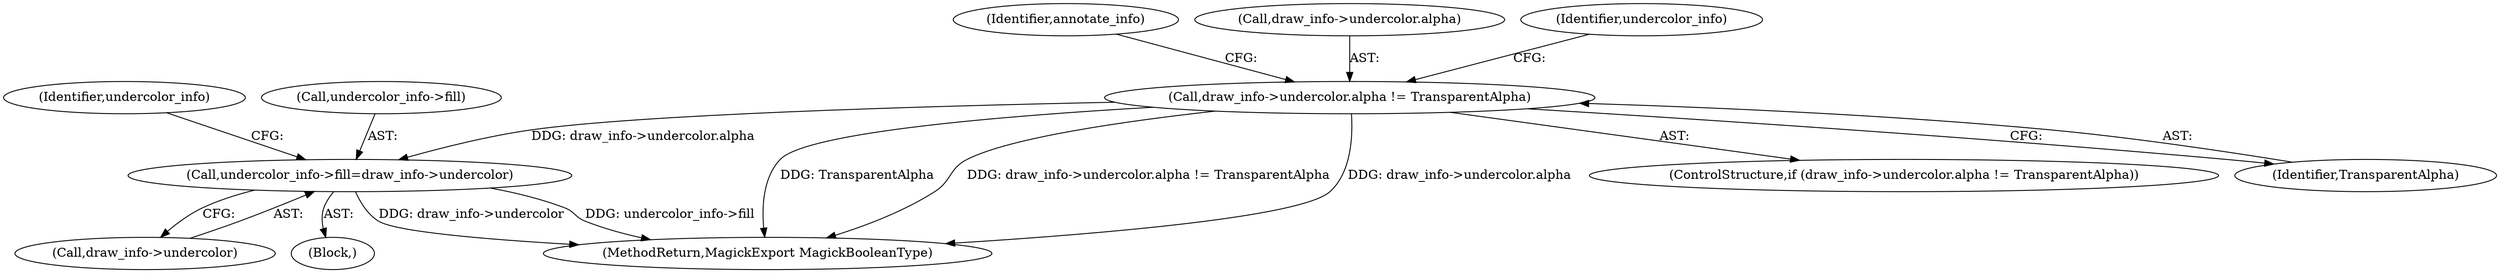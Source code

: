 digraph "0_ImageMagick_f595a1985233c399a05c0c37cc41de16a90dd025@pointer" {
"1001737" [label="(Call,draw_info->undercolor.alpha != TransparentAlpha)"];
"1001755" [label="(Call,undercolor_info->fill=draw_info->undercolor)"];
"1001755" [label="(Call,undercolor_info->fill=draw_info->undercolor)"];
"1002025" [label="(MethodReturn,MagickExport MagickBooleanType)"];
"1001842" [label="(Identifier,annotate_info)"];
"1001738" [label="(Call,draw_info->undercolor.alpha)"];
"1001764" [label="(Identifier,undercolor_info)"];
"1001736" [label="(ControlStructure,if (draw_info->undercolor.alpha != TransparentAlpha))"];
"1001759" [label="(Call,draw_info->undercolor)"];
"1001747" [label="(Identifier,undercolor_info)"];
"1001743" [label="(Identifier,TransparentAlpha)"];
"1001737" [label="(Call,draw_info->undercolor.alpha != TransparentAlpha)"];
"1001744" [label="(Block,)"];
"1001756" [label="(Call,undercolor_info->fill)"];
"1001737" -> "1001736"  [label="AST: "];
"1001737" -> "1001743"  [label="CFG: "];
"1001738" -> "1001737"  [label="AST: "];
"1001743" -> "1001737"  [label="AST: "];
"1001747" -> "1001737"  [label="CFG: "];
"1001842" -> "1001737"  [label="CFG: "];
"1001737" -> "1002025"  [label="DDG: TransparentAlpha"];
"1001737" -> "1002025"  [label="DDG: draw_info->undercolor.alpha != TransparentAlpha"];
"1001737" -> "1002025"  [label="DDG: draw_info->undercolor.alpha"];
"1001737" -> "1001755"  [label="DDG: draw_info->undercolor.alpha"];
"1001755" -> "1001744"  [label="AST: "];
"1001755" -> "1001759"  [label="CFG: "];
"1001756" -> "1001755"  [label="AST: "];
"1001759" -> "1001755"  [label="AST: "];
"1001764" -> "1001755"  [label="CFG: "];
"1001755" -> "1002025"  [label="DDG: draw_info->undercolor"];
"1001755" -> "1002025"  [label="DDG: undercolor_info->fill"];
}
